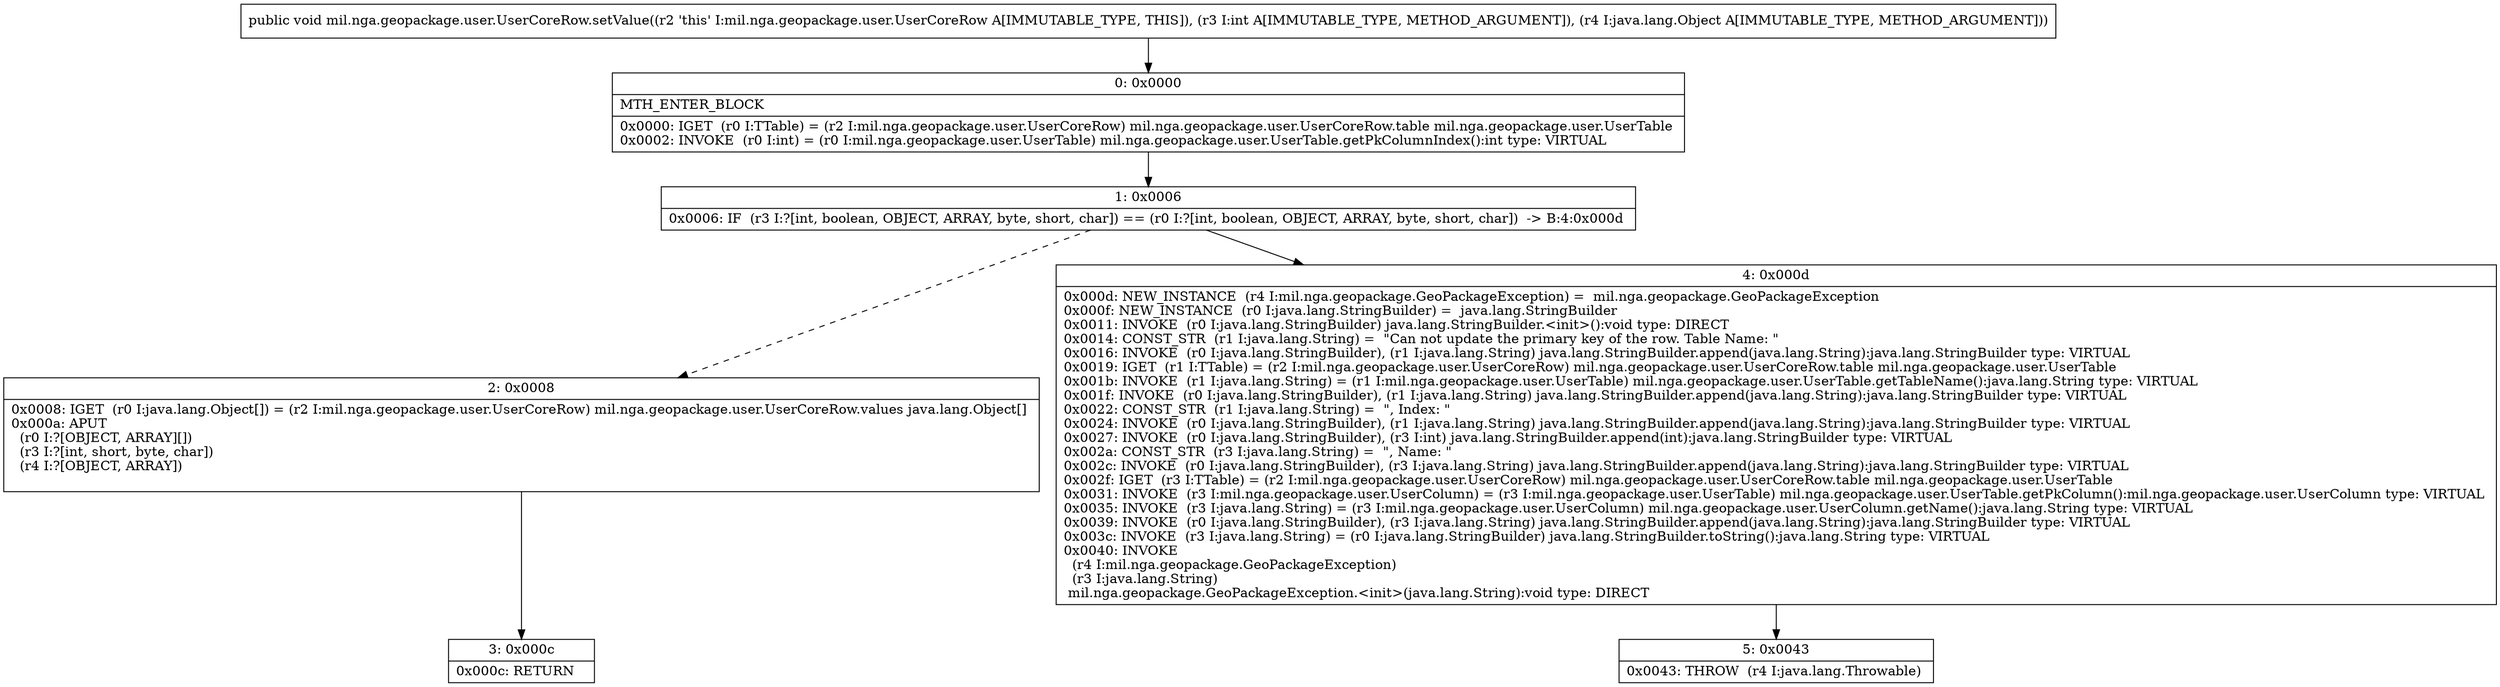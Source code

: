 digraph "CFG formil.nga.geopackage.user.UserCoreRow.setValue(ILjava\/lang\/Object;)V" {
Node_0 [shape=record,label="{0\:\ 0x0000|MTH_ENTER_BLOCK\l|0x0000: IGET  (r0 I:TTable) = (r2 I:mil.nga.geopackage.user.UserCoreRow) mil.nga.geopackage.user.UserCoreRow.table mil.nga.geopackage.user.UserTable \l0x0002: INVOKE  (r0 I:int) = (r0 I:mil.nga.geopackage.user.UserTable) mil.nga.geopackage.user.UserTable.getPkColumnIndex():int type: VIRTUAL \l}"];
Node_1 [shape=record,label="{1\:\ 0x0006|0x0006: IF  (r3 I:?[int, boolean, OBJECT, ARRAY, byte, short, char]) == (r0 I:?[int, boolean, OBJECT, ARRAY, byte, short, char])  \-\> B:4:0x000d \l}"];
Node_2 [shape=record,label="{2\:\ 0x0008|0x0008: IGET  (r0 I:java.lang.Object[]) = (r2 I:mil.nga.geopackage.user.UserCoreRow) mil.nga.geopackage.user.UserCoreRow.values java.lang.Object[] \l0x000a: APUT  \l  (r0 I:?[OBJECT, ARRAY][])\l  (r3 I:?[int, short, byte, char])\l  (r4 I:?[OBJECT, ARRAY])\l \l}"];
Node_3 [shape=record,label="{3\:\ 0x000c|0x000c: RETURN   \l}"];
Node_4 [shape=record,label="{4\:\ 0x000d|0x000d: NEW_INSTANCE  (r4 I:mil.nga.geopackage.GeoPackageException) =  mil.nga.geopackage.GeoPackageException \l0x000f: NEW_INSTANCE  (r0 I:java.lang.StringBuilder) =  java.lang.StringBuilder \l0x0011: INVOKE  (r0 I:java.lang.StringBuilder) java.lang.StringBuilder.\<init\>():void type: DIRECT \l0x0014: CONST_STR  (r1 I:java.lang.String) =  \"Can not update the primary key of the row. Table Name: \" \l0x0016: INVOKE  (r0 I:java.lang.StringBuilder), (r1 I:java.lang.String) java.lang.StringBuilder.append(java.lang.String):java.lang.StringBuilder type: VIRTUAL \l0x0019: IGET  (r1 I:TTable) = (r2 I:mil.nga.geopackage.user.UserCoreRow) mil.nga.geopackage.user.UserCoreRow.table mil.nga.geopackage.user.UserTable \l0x001b: INVOKE  (r1 I:java.lang.String) = (r1 I:mil.nga.geopackage.user.UserTable) mil.nga.geopackage.user.UserTable.getTableName():java.lang.String type: VIRTUAL \l0x001f: INVOKE  (r0 I:java.lang.StringBuilder), (r1 I:java.lang.String) java.lang.StringBuilder.append(java.lang.String):java.lang.StringBuilder type: VIRTUAL \l0x0022: CONST_STR  (r1 I:java.lang.String) =  \", Index: \" \l0x0024: INVOKE  (r0 I:java.lang.StringBuilder), (r1 I:java.lang.String) java.lang.StringBuilder.append(java.lang.String):java.lang.StringBuilder type: VIRTUAL \l0x0027: INVOKE  (r0 I:java.lang.StringBuilder), (r3 I:int) java.lang.StringBuilder.append(int):java.lang.StringBuilder type: VIRTUAL \l0x002a: CONST_STR  (r3 I:java.lang.String) =  \", Name: \" \l0x002c: INVOKE  (r0 I:java.lang.StringBuilder), (r3 I:java.lang.String) java.lang.StringBuilder.append(java.lang.String):java.lang.StringBuilder type: VIRTUAL \l0x002f: IGET  (r3 I:TTable) = (r2 I:mil.nga.geopackage.user.UserCoreRow) mil.nga.geopackage.user.UserCoreRow.table mil.nga.geopackage.user.UserTable \l0x0031: INVOKE  (r3 I:mil.nga.geopackage.user.UserColumn) = (r3 I:mil.nga.geopackage.user.UserTable) mil.nga.geopackage.user.UserTable.getPkColumn():mil.nga.geopackage.user.UserColumn type: VIRTUAL \l0x0035: INVOKE  (r3 I:java.lang.String) = (r3 I:mil.nga.geopackage.user.UserColumn) mil.nga.geopackage.user.UserColumn.getName():java.lang.String type: VIRTUAL \l0x0039: INVOKE  (r0 I:java.lang.StringBuilder), (r3 I:java.lang.String) java.lang.StringBuilder.append(java.lang.String):java.lang.StringBuilder type: VIRTUAL \l0x003c: INVOKE  (r3 I:java.lang.String) = (r0 I:java.lang.StringBuilder) java.lang.StringBuilder.toString():java.lang.String type: VIRTUAL \l0x0040: INVOKE  \l  (r4 I:mil.nga.geopackage.GeoPackageException)\l  (r3 I:java.lang.String)\l mil.nga.geopackage.GeoPackageException.\<init\>(java.lang.String):void type: DIRECT \l}"];
Node_5 [shape=record,label="{5\:\ 0x0043|0x0043: THROW  (r4 I:java.lang.Throwable) \l}"];
MethodNode[shape=record,label="{public void mil.nga.geopackage.user.UserCoreRow.setValue((r2 'this' I:mil.nga.geopackage.user.UserCoreRow A[IMMUTABLE_TYPE, THIS]), (r3 I:int A[IMMUTABLE_TYPE, METHOD_ARGUMENT]), (r4 I:java.lang.Object A[IMMUTABLE_TYPE, METHOD_ARGUMENT])) }"];
MethodNode -> Node_0;
Node_0 -> Node_1;
Node_1 -> Node_2[style=dashed];
Node_1 -> Node_4;
Node_2 -> Node_3;
Node_4 -> Node_5;
}

